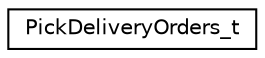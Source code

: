 digraph "Graphical Class Hierarchy"
{
  edge [fontname="Helvetica",fontsize="10",labelfontname="Helvetica",labelfontsize="10"];
  node [fontname="Helvetica",fontsize="10",shape=record];
  rankdir="LR";
  Node0 [label="PickDeliveryOrders_t",height=0.2,width=0.4,color="black", fillcolor="white", style="filled",URL="$structPickDeliveryOrders__t.html"];
}
